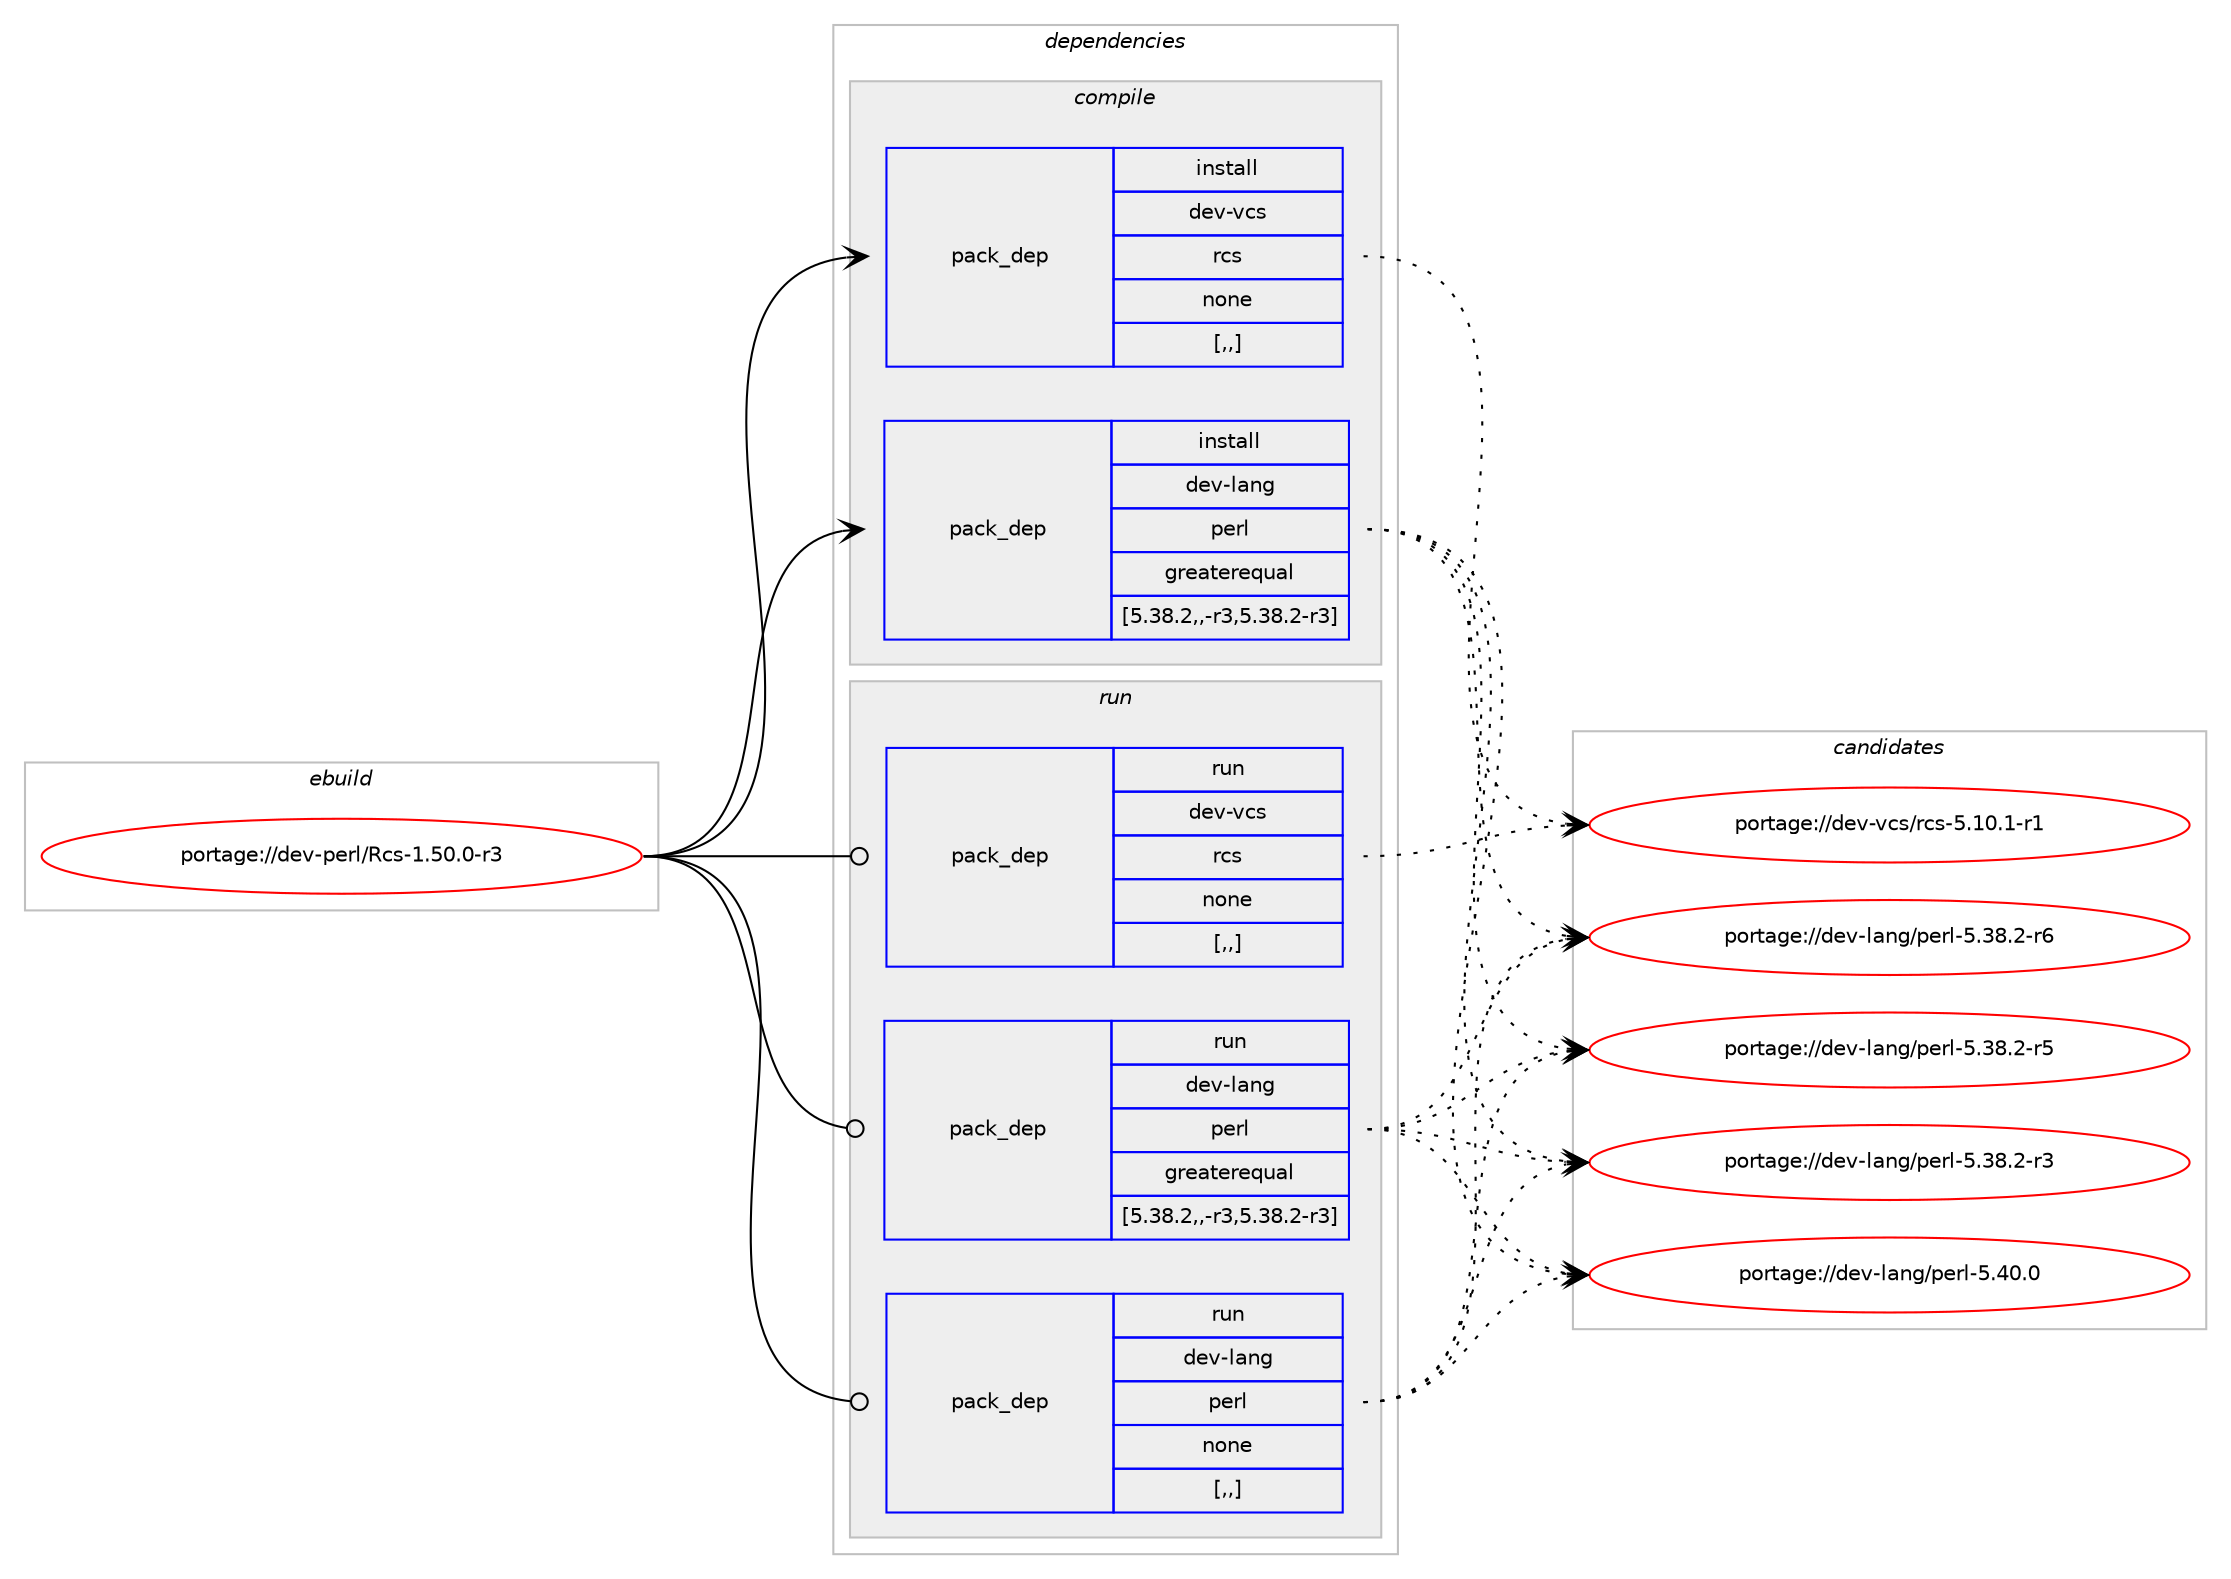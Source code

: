digraph prolog {

# *************
# Graph options
# *************

newrank=true;
concentrate=true;
compound=true;
graph [rankdir=LR,fontname=Helvetica,fontsize=10,ranksep=1.5];#, ranksep=2.5, nodesep=0.2];
edge  [arrowhead=vee];
node  [fontname=Helvetica,fontsize=10];

# **********
# The ebuild
# **********

subgraph cluster_leftcol {
color=gray;
label=<<i>ebuild</i>>;
id [label="portage://dev-perl/Rcs-1.50.0-r3", color=red, width=4, href="../dev-perl/Rcs-1.50.0-r3.svg"];
}

# ****************
# The dependencies
# ****************

subgraph cluster_midcol {
color=gray;
label=<<i>dependencies</i>>;
subgraph cluster_compile {
fillcolor="#eeeeee";
style=filled;
label=<<i>compile</i>>;
subgraph pack104714 {
dependency135943 [label=<<TABLE BORDER="0" CELLBORDER="1" CELLSPACING="0" CELLPADDING="4" WIDTH="220"><TR><TD ROWSPAN="6" CELLPADDING="30">pack_dep</TD></TR><TR><TD WIDTH="110">install</TD></TR><TR><TD>dev-lang</TD></TR><TR><TD>perl</TD></TR><TR><TD>greaterequal</TD></TR><TR><TD>[5.38.2,,-r3,5.38.2-r3]</TD></TR></TABLE>>, shape=none, color=blue];
}
id:e -> dependency135943:w [weight=20,style="solid",arrowhead="vee"];
subgraph pack104715 {
dependency135944 [label=<<TABLE BORDER="0" CELLBORDER="1" CELLSPACING="0" CELLPADDING="4" WIDTH="220"><TR><TD ROWSPAN="6" CELLPADDING="30">pack_dep</TD></TR><TR><TD WIDTH="110">install</TD></TR><TR><TD>dev-vcs</TD></TR><TR><TD>rcs</TD></TR><TR><TD>none</TD></TR><TR><TD>[,,]</TD></TR></TABLE>>, shape=none, color=blue];
}
id:e -> dependency135944:w [weight=20,style="solid",arrowhead="vee"];
}
subgraph cluster_compileandrun {
fillcolor="#eeeeee";
style=filled;
label=<<i>compile and run</i>>;
}
subgraph cluster_run {
fillcolor="#eeeeee";
style=filled;
label=<<i>run</i>>;
subgraph pack104716 {
dependency135945 [label=<<TABLE BORDER="0" CELLBORDER="1" CELLSPACING="0" CELLPADDING="4" WIDTH="220"><TR><TD ROWSPAN="6" CELLPADDING="30">pack_dep</TD></TR><TR><TD WIDTH="110">run</TD></TR><TR><TD>dev-lang</TD></TR><TR><TD>perl</TD></TR><TR><TD>greaterequal</TD></TR><TR><TD>[5.38.2,,-r3,5.38.2-r3]</TD></TR></TABLE>>, shape=none, color=blue];
}
id:e -> dependency135945:w [weight=20,style="solid",arrowhead="odot"];
subgraph pack104717 {
dependency135946 [label=<<TABLE BORDER="0" CELLBORDER="1" CELLSPACING="0" CELLPADDING="4" WIDTH="220"><TR><TD ROWSPAN="6" CELLPADDING="30">pack_dep</TD></TR><TR><TD WIDTH="110">run</TD></TR><TR><TD>dev-lang</TD></TR><TR><TD>perl</TD></TR><TR><TD>none</TD></TR><TR><TD>[,,]</TD></TR></TABLE>>, shape=none, color=blue];
}
id:e -> dependency135946:w [weight=20,style="solid",arrowhead="odot"];
subgraph pack104718 {
dependency135947 [label=<<TABLE BORDER="0" CELLBORDER="1" CELLSPACING="0" CELLPADDING="4" WIDTH="220"><TR><TD ROWSPAN="6" CELLPADDING="30">pack_dep</TD></TR><TR><TD WIDTH="110">run</TD></TR><TR><TD>dev-vcs</TD></TR><TR><TD>rcs</TD></TR><TR><TD>none</TD></TR><TR><TD>[,,]</TD></TR></TABLE>>, shape=none, color=blue];
}
id:e -> dependency135947:w [weight=20,style="solid",arrowhead="odot"];
}
}

# **************
# The candidates
# **************

subgraph cluster_choices {
rank=same;
color=gray;
label=<<i>candidates</i>>;

subgraph choice104714 {
color=black;
nodesep=1;
choice10010111845108971101034711210111410845534652484648 [label="portage://dev-lang/perl-5.40.0", color=red, width=4,href="../dev-lang/perl-5.40.0.svg"];
choice100101118451089711010347112101114108455346515646504511454 [label="portage://dev-lang/perl-5.38.2-r6", color=red, width=4,href="../dev-lang/perl-5.38.2-r6.svg"];
choice100101118451089711010347112101114108455346515646504511453 [label="portage://dev-lang/perl-5.38.2-r5", color=red, width=4,href="../dev-lang/perl-5.38.2-r5.svg"];
choice100101118451089711010347112101114108455346515646504511451 [label="portage://dev-lang/perl-5.38.2-r3", color=red, width=4,href="../dev-lang/perl-5.38.2-r3.svg"];
dependency135943:e -> choice10010111845108971101034711210111410845534652484648:w [style=dotted,weight="100"];
dependency135943:e -> choice100101118451089711010347112101114108455346515646504511454:w [style=dotted,weight="100"];
dependency135943:e -> choice100101118451089711010347112101114108455346515646504511453:w [style=dotted,weight="100"];
dependency135943:e -> choice100101118451089711010347112101114108455346515646504511451:w [style=dotted,weight="100"];
}
subgraph choice104715 {
color=black;
nodesep=1;
choice10010111845118991154711499115455346494846494511449 [label="portage://dev-vcs/rcs-5.10.1-r1", color=red, width=4,href="../dev-vcs/rcs-5.10.1-r1.svg"];
dependency135944:e -> choice10010111845118991154711499115455346494846494511449:w [style=dotted,weight="100"];
}
subgraph choice104716 {
color=black;
nodesep=1;
choice10010111845108971101034711210111410845534652484648 [label="portage://dev-lang/perl-5.40.0", color=red, width=4,href="../dev-lang/perl-5.40.0.svg"];
choice100101118451089711010347112101114108455346515646504511454 [label="portage://dev-lang/perl-5.38.2-r6", color=red, width=4,href="../dev-lang/perl-5.38.2-r6.svg"];
choice100101118451089711010347112101114108455346515646504511453 [label="portage://dev-lang/perl-5.38.2-r5", color=red, width=4,href="../dev-lang/perl-5.38.2-r5.svg"];
choice100101118451089711010347112101114108455346515646504511451 [label="portage://dev-lang/perl-5.38.2-r3", color=red, width=4,href="../dev-lang/perl-5.38.2-r3.svg"];
dependency135945:e -> choice10010111845108971101034711210111410845534652484648:w [style=dotted,weight="100"];
dependency135945:e -> choice100101118451089711010347112101114108455346515646504511454:w [style=dotted,weight="100"];
dependency135945:e -> choice100101118451089711010347112101114108455346515646504511453:w [style=dotted,weight="100"];
dependency135945:e -> choice100101118451089711010347112101114108455346515646504511451:w [style=dotted,weight="100"];
}
subgraph choice104717 {
color=black;
nodesep=1;
choice10010111845108971101034711210111410845534652484648 [label="portage://dev-lang/perl-5.40.0", color=red, width=4,href="../dev-lang/perl-5.40.0.svg"];
choice100101118451089711010347112101114108455346515646504511454 [label="portage://dev-lang/perl-5.38.2-r6", color=red, width=4,href="../dev-lang/perl-5.38.2-r6.svg"];
choice100101118451089711010347112101114108455346515646504511453 [label="portage://dev-lang/perl-5.38.2-r5", color=red, width=4,href="../dev-lang/perl-5.38.2-r5.svg"];
choice100101118451089711010347112101114108455346515646504511451 [label="portage://dev-lang/perl-5.38.2-r3", color=red, width=4,href="../dev-lang/perl-5.38.2-r3.svg"];
dependency135946:e -> choice10010111845108971101034711210111410845534652484648:w [style=dotted,weight="100"];
dependency135946:e -> choice100101118451089711010347112101114108455346515646504511454:w [style=dotted,weight="100"];
dependency135946:e -> choice100101118451089711010347112101114108455346515646504511453:w [style=dotted,weight="100"];
dependency135946:e -> choice100101118451089711010347112101114108455346515646504511451:w [style=dotted,weight="100"];
}
subgraph choice104718 {
color=black;
nodesep=1;
choice10010111845118991154711499115455346494846494511449 [label="portage://dev-vcs/rcs-5.10.1-r1", color=red, width=4,href="../dev-vcs/rcs-5.10.1-r1.svg"];
dependency135947:e -> choice10010111845118991154711499115455346494846494511449:w [style=dotted,weight="100"];
}
}

}
